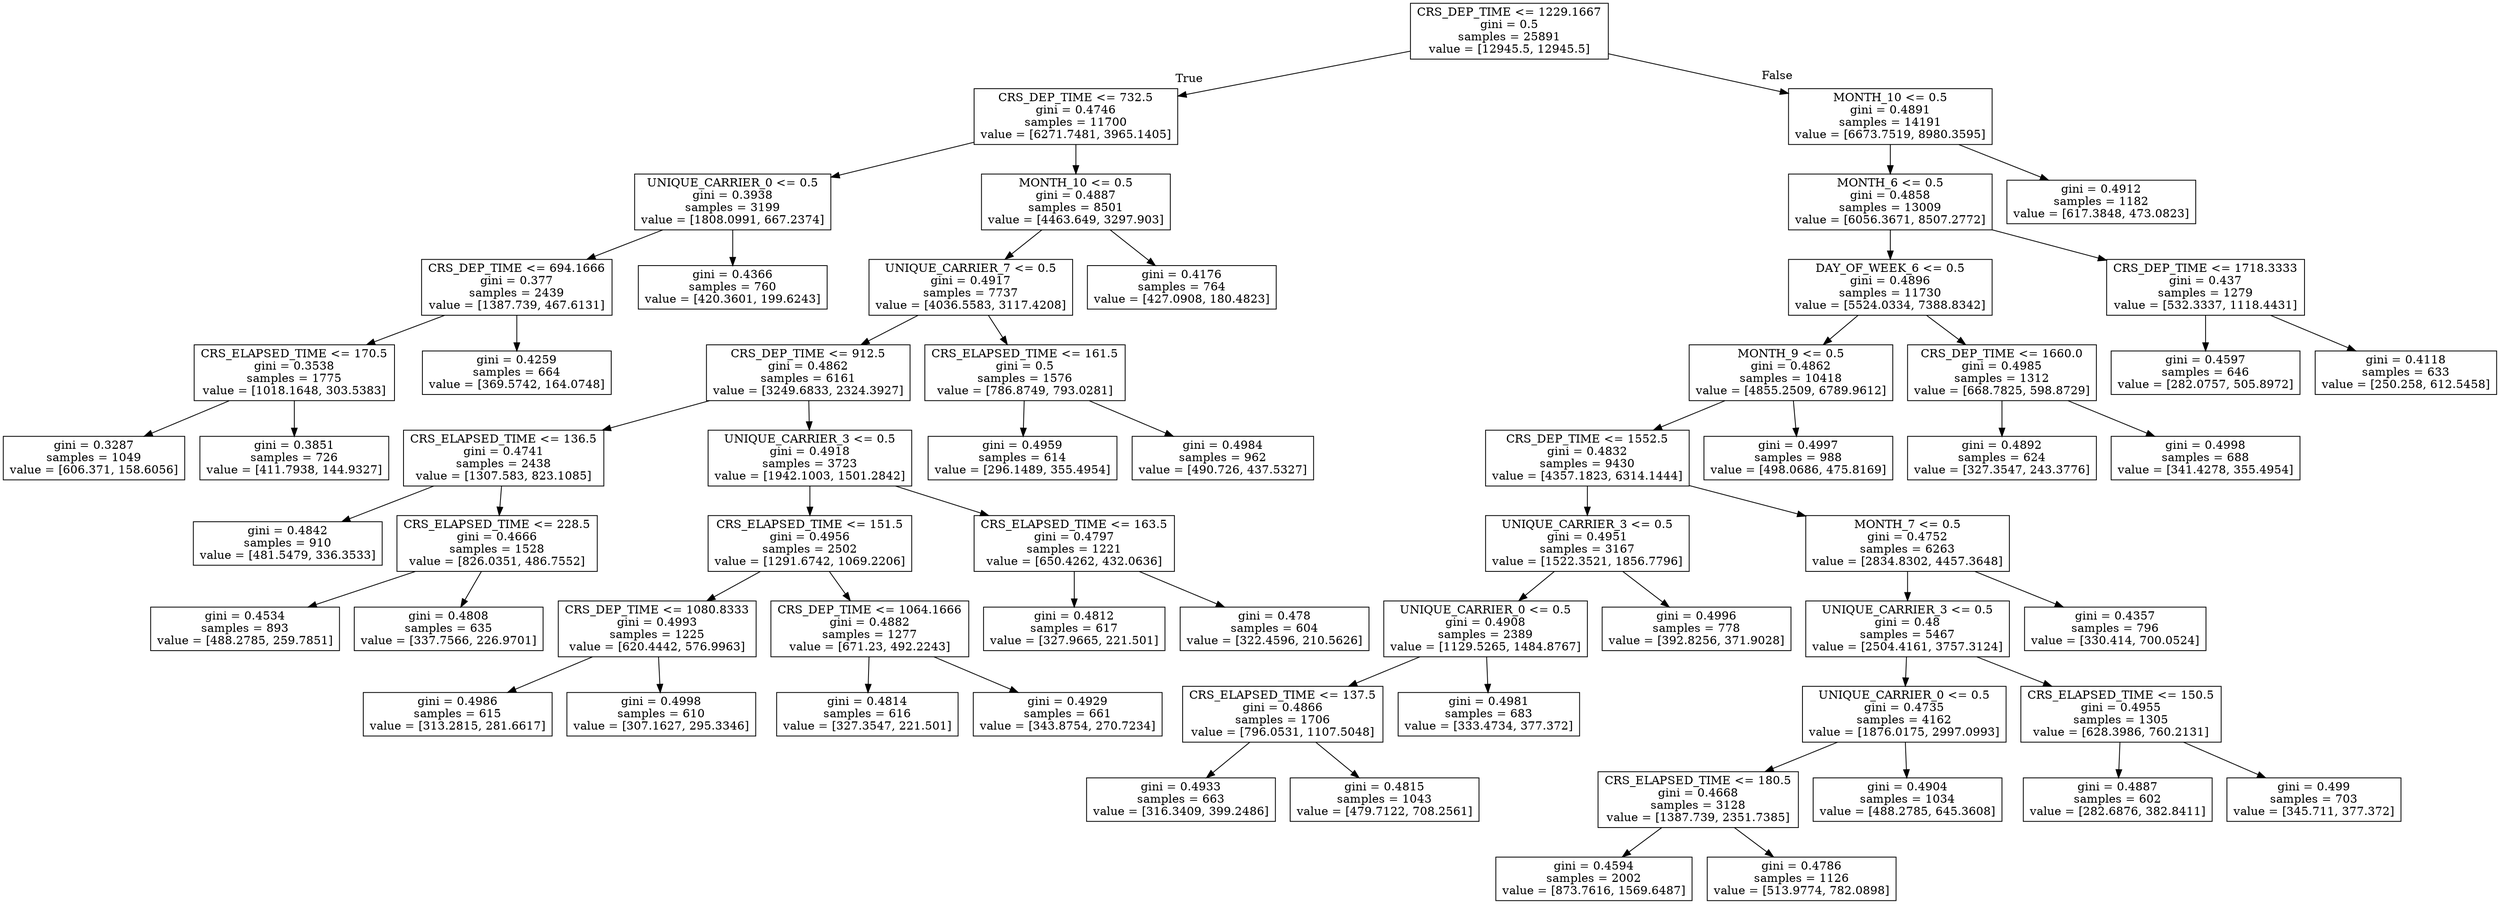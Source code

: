 digraph Tree {
node [shape=box] ;
0 [label="CRS_DEP_TIME <= 1229.1667\ngini = 0.5\nsamples = 25891\nvalue = [12945.5, 12945.5]"] ;
1 [label="CRS_DEP_TIME <= 732.5\ngini = 0.4746\nsamples = 11700\nvalue = [6271.7481, 3965.1405]"] ;
0 -> 1 [labeldistance=2.5, labelangle=45, headlabel="True"] ;
2 [label="UNIQUE_CARRIER_0 <= 0.5\ngini = 0.3938\nsamples = 3199\nvalue = [1808.0991, 667.2374]"] ;
1 -> 2 ;
3 [label="CRS_DEP_TIME <= 694.1666\ngini = 0.377\nsamples = 2439\nvalue = [1387.739, 467.6131]"] ;
2 -> 3 ;
4 [label="CRS_ELAPSED_TIME <= 170.5\ngini = 0.3538\nsamples = 1775\nvalue = [1018.1648, 303.5383]"] ;
3 -> 4 ;
5 [label="gini = 0.3287\nsamples = 1049\nvalue = [606.371, 158.6056]"] ;
4 -> 5 ;
6 [label="gini = 0.3851\nsamples = 726\nvalue = [411.7938, 144.9327]"] ;
4 -> 6 ;
7 [label="gini = 0.4259\nsamples = 664\nvalue = [369.5742, 164.0748]"] ;
3 -> 7 ;
8 [label="gini = 0.4366\nsamples = 760\nvalue = [420.3601, 199.6243]"] ;
2 -> 8 ;
9 [label="MONTH_10 <= 0.5\ngini = 0.4887\nsamples = 8501\nvalue = [4463.649, 3297.903]"] ;
1 -> 9 ;
10 [label="UNIQUE_CARRIER_7 <= 0.5\ngini = 0.4917\nsamples = 7737\nvalue = [4036.5583, 3117.4208]"] ;
9 -> 10 ;
11 [label="CRS_DEP_TIME <= 912.5\ngini = 0.4862\nsamples = 6161\nvalue = [3249.6833, 2324.3927]"] ;
10 -> 11 ;
12 [label="CRS_ELAPSED_TIME <= 136.5\ngini = 0.4741\nsamples = 2438\nvalue = [1307.583, 823.1085]"] ;
11 -> 12 ;
13 [label="gini = 0.4842\nsamples = 910\nvalue = [481.5479, 336.3533]"] ;
12 -> 13 ;
14 [label="CRS_ELAPSED_TIME <= 228.5\ngini = 0.4666\nsamples = 1528\nvalue = [826.0351, 486.7552]"] ;
12 -> 14 ;
15 [label="gini = 0.4534\nsamples = 893\nvalue = [488.2785, 259.7851]"] ;
14 -> 15 ;
16 [label="gini = 0.4808\nsamples = 635\nvalue = [337.7566, 226.9701]"] ;
14 -> 16 ;
17 [label="UNIQUE_CARRIER_3 <= 0.5\ngini = 0.4918\nsamples = 3723\nvalue = [1942.1003, 1501.2842]"] ;
11 -> 17 ;
18 [label="CRS_ELAPSED_TIME <= 151.5\ngini = 0.4956\nsamples = 2502\nvalue = [1291.6742, 1069.2206]"] ;
17 -> 18 ;
19 [label="CRS_DEP_TIME <= 1080.8333\ngini = 0.4993\nsamples = 1225\nvalue = [620.4442, 576.9963]"] ;
18 -> 19 ;
20 [label="gini = 0.4986\nsamples = 615\nvalue = [313.2815, 281.6617]"] ;
19 -> 20 ;
21 [label="gini = 0.4998\nsamples = 610\nvalue = [307.1627, 295.3346]"] ;
19 -> 21 ;
22 [label="CRS_DEP_TIME <= 1064.1666\ngini = 0.4882\nsamples = 1277\nvalue = [671.23, 492.2243]"] ;
18 -> 22 ;
23 [label="gini = 0.4814\nsamples = 616\nvalue = [327.3547, 221.501]"] ;
22 -> 23 ;
24 [label="gini = 0.4929\nsamples = 661\nvalue = [343.8754, 270.7234]"] ;
22 -> 24 ;
25 [label="CRS_ELAPSED_TIME <= 163.5\ngini = 0.4797\nsamples = 1221\nvalue = [650.4262, 432.0636]"] ;
17 -> 25 ;
26 [label="gini = 0.4812\nsamples = 617\nvalue = [327.9665, 221.501]"] ;
25 -> 26 ;
27 [label="gini = 0.478\nsamples = 604\nvalue = [322.4596, 210.5626]"] ;
25 -> 27 ;
28 [label="CRS_ELAPSED_TIME <= 161.5\ngini = 0.5\nsamples = 1576\nvalue = [786.8749, 793.0281]"] ;
10 -> 28 ;
29 [label="gini = 0.4959\nsamples = 614\nvalue = [296.1489, 355.4954]"] ;
28 -> 29 ;
30 [label="gini = 0.4984\nsamples = 962\nvalue = [490.726, 437.5327]"] ;
28 -> 30 ;
31 [label="gini = 0.4176\nsamples = 764\nvalue = [427.0908, 180.4823]"] ;
9 -> 31 ;
32 [label="MONTH_10 <= 0.5\ngini = 0.4891\nsamples = 14191\nvalue = [6673.7519, 8980.3595]"] ;
0 -> 32 [labeldistance=2.5, labelangle=-45, headlabel="False"] ;
33 [label="MONTH_6 <= 0.5\ngini = 0.4858\nsamples = 13009\nvalue = [6056.3671, 8507.2772]"] ;
32 -> 33 ;
34 [label="DAY_OF_WEEK_6 <= 0.5\ngini = 0.4896\nsamples = 11730\nvalue = [5524.0334, 7388.8342]"] ;
33 -> 34 ;
35 [label="MONTH_9 <= 0.5\ngini = 0.4862\nsamples = 10418\nvalue = [4855.2509, 6789.9612]"] ;
34 -> 35 ;
36 [label="CRS_DEP_TIME <= 1552.5\ngini = 0.4832\nsamples = 9430\nvalue = [4357.1823, 6314.1444]"] ;
35 -> 36 ;
37 [label="UNIQUE_CARRIER_3 <= 0.5\ngini = 0.4951\nsamples = 3167\nvalue = [1522.3521, 1856.7796]"] ;
36 -> 37 ;
38 [label="UNIQUE_CARRIER_0 <= 0.5\ngini = 0.4908\nsamples = 2389\nvalue = [1129.5265, 1484.8767]"] ;
37 -> 38 ;
39 [label="CRS_ELAPSED_TIME <= 137.5\ngini = 0.4866\nsamples = 1706\nvalue = [796.0531, 1107.5048]"] ;
38 -> 39 ;
40 [label="gini = 0.4933\nsamples = 663\nvalue = [316.3409, 399.2486]"] ;
39 -> 40 ;
41 [label="gini = 0.4815\nsamples = 1043\nvalue = [479.7122, 708.2561]"] ;
39 -> 41 ;
42 [label="gini = 0.4981\nsamples = 683\nvalue = [333.4734, 377.372]"] ;
38 -> 42 ;
43 [label="gini = 0.4996\nsamples = 778\nvalue = [392.8256, 371.9028]"] ;
37 -> 43 ;
44 [label="MONTH_7 <= 0.5\ngini = 0.4752\nsamples = 6263\nvalue = [2834.8302, 4457.3648]"] ;
36 -> 44 ;
45 [label="UNIQUE_CARRIER_3 <= 0.5\ngini = 0.48\nsamples = 5467\nvalue = [2504.4161, 3757.3124]"] ;
44 -> 45 ;
46 [label="UNIQUE_CARRIER_0 <= 0.5\ngini = 0.4735\nsamples = 4162\nvalue = [1876.0175, 2997.0993]"] ;
45 -> 46 ;
47 [label="CRS_ELAPSED_TIME <= 180.5\ngini = 0.4668\nsamples = 3128\nvalue = [1387.739, 2351.7385]"] ;
46 -> 47 ;
48 [label="gini = 0.4594\nsamples = 2002\nvalue = [873.7616, 1569.6487]"] ;
47 -> 48 ;
49 [label="gini = 0.4786\nsamples = 1126\nvalue = [513.9774, 782.0898]"] ;
47 -> 49 ;
50 [label="gini = 0.4904\nsamples = 1034\nvalue = [488.2785, 645.3608]"] ;
46 -> 50 ;
51 [label="CRS_ELAPSED_TIME <= 150.5\ngini = 0.4955\nsamples = 1305\nvalue = [628.3986, 760.2131]"] ;
45 -> 51 ;
52 [label="gini = 0.4887\nsamples = 602\nvalue = [282.6876, 382.8411]"] ;
51 -> 52 ;
53 [label="gini = 0.499\nsamples = 703\nvalue = [345.711, 377.372]"] ;
51 -> 53 ;
54 [label="gini = 0.4357\nsamples = 796\nvalue = [330.414, 700.0524]"] ;
44 -> 54 ;
55 [label="gini = 0.4997\nsamples = 988\nvalue = [498.0686, 475.8169]"] ;
35 -> 55 ;
56 [label="CRS_DEP_TIME <= 1660.0\ngini = 0.4985\nsamples = 1312\nvalue = [668.7825, 598.8729]"] ;
34 -> 56 ;
57 [label="gini = 0.4892\nsamples = 624\nvalue = [327.3547, 243.3776]"] ;
56 -> 57 ;
58 [label="gini = 0.4998\nsamples = 688\nvalue = [341.4278, 355.4954]"] ;
56 -> 58 ;
59 [label="CRS_DEP_TIME <= 1718.3333\ngini = 0.437\nsamples = 1279\nvalue = [532.3337, 1118.4431]"] ;
33 -> 59 ;
60 [label="gini = 0.4597\nsamples = 646\nvalue = [282.0757, 505.8972]"] ;
59 -> 60 ;
61 [label="gini = 0.4118\nsamples = 633\nvalue = [250.258, 612.5458]"] ;
59 -> 61 ;
62 [label="gini = 0.4912\nsamples = 1182\nvalue = [617.3848, 473.0823]"] ;
32 -> 62 ;
}